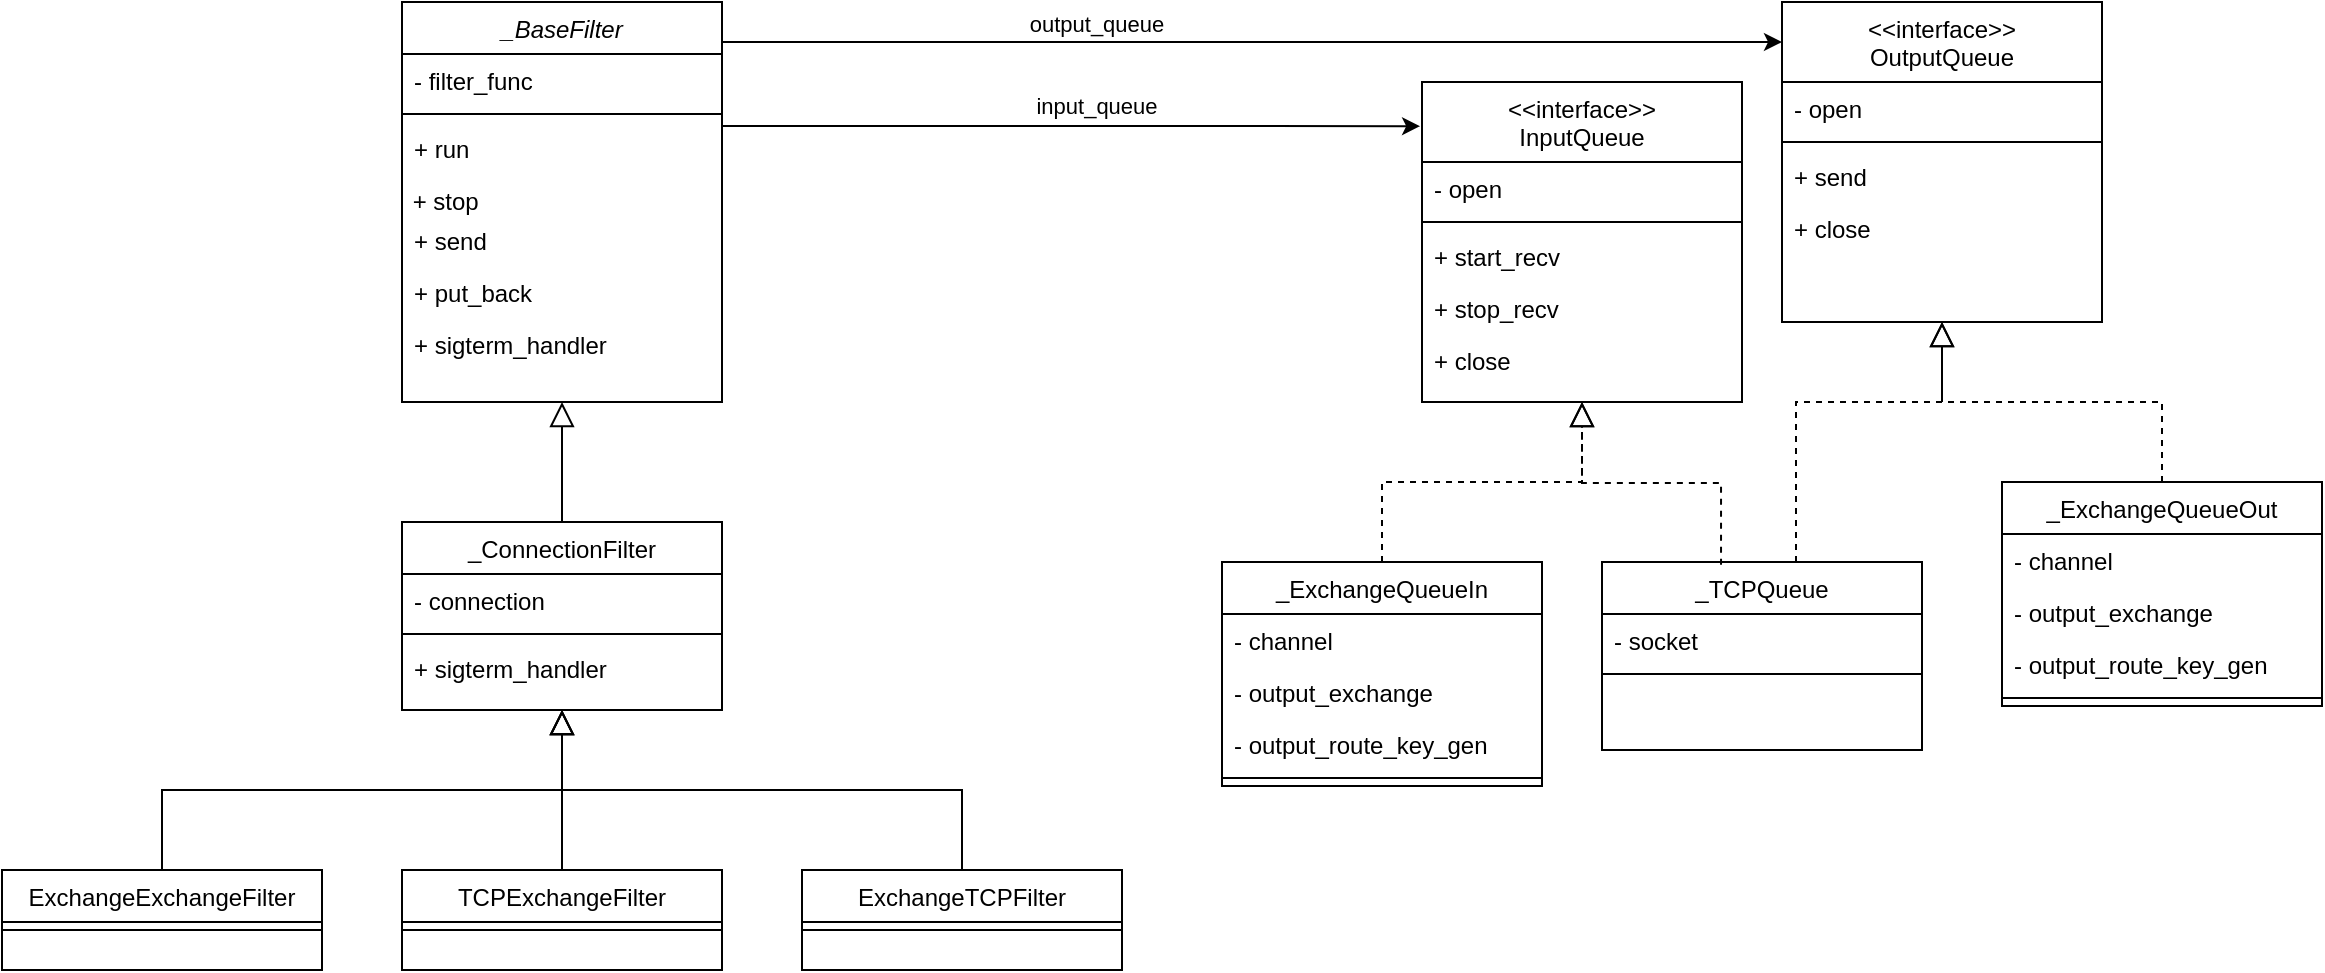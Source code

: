 <mxfile version="20.6.0"><diagram id="C5RBs43oDa-KdzZeNtuy" name="Page-1"><mxGraphModel dx="1326" dy="642" grid="1" gridSize="10" guides="1" tooltips="1" connect="1" arrows="1" fold="1" page="1" pageScale="1" pageWidth="827" pageHeight="1169" math="0" shadow="0"><root><mxCell id="WIyWlLk6GJQsqaUBKTNV-0"/><mxCell id="WIyWlLk6GJQsqaUBKTNV-1" parent="WIyWlLk6GJQsqaUBKTNV-0"/><mxCell id="YTOKz9kwh8sVT2WpT3gT-36" style="edgeStyle=orthogonalEdgeStyle;rounded=0;orthogonalLoop=1;jettySize=auto;html=1;entryX=-0.006;entryY=0.138;entryDx=0;entryDy=0;entryPerimeter=0;" edge="1" parent="WIyWlLk6GJQsqaUBKTNV-1" source="zkfFHV4jXpPFQw0GAbJ--0" target="zkfFHV4jXpPFQw0GAbJ--17"><mxGeometry relative="1" as="geometry"><Array as="points"><mxPoint x="450" y="182"/><mxPoint x="450" y="182"/></Array></mxGeometry></mxCell><mxCell id="YTOKz9kwh8sVT2WpT3gT-39" value="input_queue" style="edgeLabel;html=1;align=center;verticalAlign=middle;resizable=0;points=[];" vertex="1" connectable="0" parent="YTOKz9kwh8sVT2WpT3gT-36"><mxGeometry x="0.071" y="-2" relative="1" as="geometry"><mxPoint y="-12" as="offset"/></mxGeometry></mxCell><mxCell id="zkfFHV4jXpPFQw0GAbJ--0" value="_BaseFilter" style="swimlane;fontStyle=2;align=center;verticalAlign=top;childLayout=stackLayout;horizontal=1;startSize=26;horizontalStack=0;resizeParent=1;resizeLast=0;collapsible=1;marginBottom=0;rounded=0;shadow=0;strokeWidth=1;" parent="WIyWlLk6GJQsqaUBKTNV-1" vertex="1"><mxGeometry x="200" y="120" width="160" height="200" as="geometry"><mxRectangle x="230" y="140" width="160" height="26" as="alternateBounds"/></mxGeometry></mxCell><mxCell id="zkfFHV4jXpPFQw0GAbJ--3" value="- filter_func" style="text;align=left;verticalAlign=top;spacingLeft=4;spacingRight=4;overflow=hidden;rotatable=0;points=[[0,0.5],[1,0.5]];portConstraint=eastwest;rounded=0;shadow=0;html=0;" parent="zkfFHV4jXpPFQw0GAbJ--0" vertex="1"><mxGeometry y="26" width="160" height="26" as="geometry"/></mxCell><mxCell id="zkfFHV4jXpPFQw0GAbJ--4" value="" style="line;html=1;strokeWidth=1;align=left;verticalAlign=middle;spacingTop=-1;spacingLeft=3;spacingRight=3;rotatable=0;labelPosition=right;points=[];portConstraint=eastwest;" parent="zkfFHV4jXpPFQw0GAbJ--0" vertex="1"><mxGeometry y="52" width="160" height="8" as="geometry"/></mxCell><mxCell id="9_lROExYF7VG6_5xdG4_-2" value="+ run" style="text;align=left;verticalAlign=top;spacingLeft=4;spacingRight=4;overflow=hidden;rotatable=0;points=[[0,0.5],[1,0.5]];portConstraint=eastwest;" parent="zkfFHV4jXpPFQw0GAbJ--0" vertex="1"><mxGeometry y="60" width="160" height="26" as="geometry"/></mxCell><mxCell id="9_lROExYF7VG6_5xdG4_-0" value="&amp;nbsp;+ stop" style="text;whiteSpace=wrap;html=1;" parent="zkfFHV4jXpPFQw0GAbJ--0" vertex="1"><mxGeometry y="86" width="160" height="20" as="geometry"/></mxCell><mxCell id="zkfFHV4jXpPFQw0GAbJ--5" value="+ send" style="text;align=left;verticalAlign=top;spacingLeft=4;spacingRight=4;overflow=hidden;rotatable=0;points=[[0,0.5],[1,0.5]];portConstraint=eastwest;" parent="zkfFHV4jXpPFQw0GAbJ--0" vertex="1"><mxGeometry y="106" width="160" height="26" as="geometry"/></mxCell><mxCell id="9_lROExYF7VG6_5xdG4_-1" value="+ put_back" style="text;align=left;verticalAlign=top;spacingLeft=4;spacingRight=4;overflow=hidden;rotatable=0;points=[[0,0.5],[1,0.5]];portConstraint=eastwest;" parent="zkfFHV4jXpPFQw0GAbJ--0" vertex="1"><mxGeometry y="132" width="160" height="26" as="geometry"/></mxCell><mxCell id="9_lROExYF7VG6_5xdG4_-3" value="+ sigterm_handler" style="text;align=left;verticalAlign=top;spacingLeft=4;spacingRight=4;overflow=hidden;rotatable=0;points=[[0,0.5],[1,0.5]];portConstraint=eastwest;" parent="zkfFHV4jXpPFQw0GAbJ--0" vertex="1"><mxGeometry y="158" width="160" height="26" as="geometry"/></mxCell><mxCell id="zkfFHV4jXpPFQw0GAbJ--6" value="ExchangeExchangeFilter" style="swimlane;fontStyle=0;align=center;verticalAlign=top;childLayout=stackLayout;horizontal=1;startSize=26;horizontalStack=0;resizeParent=1;resizeLast=0;collapsible=1;marginBottom=0;rounded=0;shadow=0;strokeWidth=1;" parent="WIyWlLk6GJQsqaUBKTNV-1" vertex="1"><mxGeometry y="554" width="160" height="50" as="geometry"><mxRectangle x="130" y="380" width="160" height="26" as="alternateBounds"/></mxGeometry></mxCell><mxCell id="zkfFHV4jXpPFQw0GAbJ--9" value="" style="line;html=1;strokeWidth=1;align=left;verticalAlign=middle;spacingTop=-1;spacingLeft=3;spacingRight=3;rotatable=0;labelPosition=right;points=[];portConstraint=eastwest;" parent="zkfFHV4jXpPFQw0GAbJ--6" vertex="1"><mxGeometry y="26" width="160" height="8" as="geometry"/></mxCell><mxCell id="zkfFHV4jXpPFQw0GAbJ--12" value="" style="endArrow=block;endSize=10;endFill=0;shadow=0;strokeWidth=1;rounded=0;edgeStyle=elbowEdgeStyle;elbow=vertical;" parent="WIyWlLk6GJQsqaUBKTNV-1" source="zkfFHV4jXpPFQw0GAbJ--6" edge="1"><mxGeometry width="160" relative="1" as="geometry"><mxPoint x="200" y="317" as="sourcePoint"/><mxPoint x="280.0" y="474" as="targetPoint"/></mxGeometry></mxCell><mxCell id="zkfFHV4jXpPFQw0GAbJ--17" value="&lt;&lt;interface&gt;&gt;&#xA;InputQueue&#xA;" style="swimlane;fontStyle=0;align=center;verticalAlign=top;childLayout=stackLayout;horizontal=1;startSize=40;horizontalStack=0;resizeParent=1;resizeLast=0;collapsible=1;marginBottom=0;rounded=0;shadow=0;strokeWidth=1;" parent="WIyWlLk6GJQsqaUBKTNV-1" vertex="1"><mxGeometry x="710" y="160" width="160" height="160" as="geometry"><mxRectangle x="550" y="140" width="160" height="26" as="alternateBounds"/></mxGeometry></mxCell><mxCell id="YTOKz9kwh8sVT2WpT3gT-19" value="- open" style="text;align=left;verticalAlign=top;spacingLeft=4;spacingRight=4;overflow=hidden;rotatable=0;points=[[0,0.5],[1,0.5]];portConstraint=eastwest;" vertex="1" parent="zkfFHV4jXpPFQw0GAbJ--17"><mxGeometry y="40" width="160" height="26" as="geometry"/></mxCell><mxCell id="zkfFHV4jXpPFQw0GAbJ--23" value="" style="line;html=1;strokeWidth=1;align=left;verticalAlign=middle;spacingTop=-1;spacingLeft=3;spacingRight=3;rotatable=0;labelPosition=right;points=[];portConstraint=eastwest;" parent="zkfFHV4jXpPFQw0GAbJ--17" vertex="1"><mxGeometry y="66" width="160" height="8" as="geometry"/></mxCell><mxCell id="zkfFHV4jXpPFQw0GAbJ--18" value="+ start_recv" style="text;align=left;verticalAlign=top;spacingLeft=4;spacingRight=4;overflow=hidden;rotatable=0;points=[[0,0.5],[1,0.5]];portConstraint=eastwest;" parent="zkfFHV4jXpPFQw0GAbJ--17" vertex="1"><mxGeometry y="74" width="160" height="26" as="geometry"/></mxCell><mxCell id="zkfFHV4jXpPFQw0GAbJ--19" value="+ stop_recv" style="text;align=left;verticalAlign=top;spacingLeft=4;spacingRight=4;overflow=hidden;rotatable=0;points=[[0,0.5],[1,0.5]];portConstraint=eastwest;rounded=0;shadow=0;html=0;" parent="zkfFHV4jXpPFQw0GAbJ--17" vertex="1"><mxGeometry y="100" width="160" height="26" as="geometry"/></mxCell><mxCell id="zkfFHV4jXpPFQw0GAbJ--21" value="+ close" style="text;align=left;verticalAlign=top;spacingLeft=4;spacingRight=4;overflow=hidden;rotatable=0;points=[[0,0.5],[1,0.5]];portConstraint=eastwest;rounded=0;shadow=0;html=0;" parent="zkfFHV4jXpPFQw0GAbJ--17" vertex="1"><mxGeometry y="126" width="160" height="26" as="geometry"/></mxCell><mxCell id="9_lROExYF7VG6_5xdG4_-4" value="TCPExchangeFilter" style="swimlane;fontStyle=0;align=center;verticalAlign=top;childLayout=stackLayout;horizontal=1;startSize=26;horizontalStack=0;resizeParent=1;resizeLast=0;collapsible=1;marginBottom=0;rounded=0;shadow=0;strokeWidth=1;" parent="WIyWlLk6GJQsqaUBKTNV-1" vertex="1"><mxGeometry x="200" y="554" width="160" height="50" as="geometry"><mxRectangle x="130" y="380" width="160" height="26" as="alternateBounds"/></mxGeometry></mxCell><mxCell id="9_lROExYF7VG6_5xdG4_-6" value="" style="line;html=1;strokeWidth=1;align=left;verticalAlign=middle;spacingTop=-1;spacingLeft=3;spacingRight=3;rotatable=0;labelPosition=right;points=[];portConstraint=eastwest;" parent="9_lROExYF7VG6_5xdG4_-4" vertex="1"><mxGeometry y="26" width="160" height="8" as="geometry"/></mxCell><mxCell id="9_lROExYF7VG6_5xdG4_-8" value="ExchangeTCPFilter" style="swimlane;fontStyle=0;align=center;verticalAlign=top;childLayout=stackLayout;horizontal=1;startSize=26;horizontalStack=0;resizeParent=1;resizeLast=0;collapsible=1;marginBottom=0;rounded=0;shadow=0;strokeWidth=1;" parent="WIyWlLk6GJQsqaUBKTNV-1" vertex="1"><mxGeometry x="400" y="554" width="160" height="50" as="geometry"><mxRectangle x="130" y="380" width="160" height="26" as="alternateBounds"/></mxGeometry></mxCell><mxCell id="9_lROExYF7VG6_5xdG4_-10" value="" style="line;html=1;strokeWidth=1;align=left;verticalAlign=middle;spacingTop=-1;spacingLeft=3;spacingRight=3;rotatable=0;labelPosition=right;points=[];portConstraint=eastwest;" parent="9_lROExYF7VG6_5xdG4_-8" vertex="1"><mxGeometry y="26" width="160" height="8" as="geometry"/></mxCell><mxCell id="9_lROExYF7VG6_5xdG4_-22" value="" style="endArrow=block;endSize=10;endFill=0;shadow=0;strokeWidth=1;rounded=0;edgeStyle=elbowEdgeStyle;elbow=vertical;exitX=0.5;exitY=0;exitDx=0;exitDy=0;" parent="WIyWlLk6GJQsqaUBKTNV-1" source="9_lROExYF7VG6_5xdG4_-8" edge="1"><mxGeometry width="160" relative="1" as="geometry"><mxPoint x="90" y="644" as="sourcePoint"/><mxPoint x="280" y="474" as="targetPoint"/></mxGeometry></mxCell><mxCell id="9_lROExYF7VG6_5xdG4_-23" value="" style="endArrow=block;endSize=10;endFill=0;shadow=0;strokeWidth=1;rounded=0;edgeStyle=elbowEdgeStyle;elbow=vertical;exitX=0.5;exitY=0;exitDx=0;exitDy=0;entryX=0.5;entryY=1;entryDx=0;entryDy=0;" parent="WIyWlLk6GJQsqaUBKTNV-1" source="9_lROExYF7VG6_5xdG4_-4" edge="1"><mxGeometry width="160" relative="1" as="geometry"><mxPoint x="90" y="644" as="sourcePoint"/><mxPoint x="280.0" y="474" as="targetPoint"/></mxGeometry></mxCell><mxCell id="9_lROExYF7VG6_5xdG4_-25" value="_ExchangeQueueIn" style="swimlane;fontStyle=0;align=center;verticalAlign=top;childLayout=stackLayout;horizontal=1;startSize=26;horizontalStack=0;resizeParent=1;resizeLast=0;collapsible=1;marginBottom=0;rounded=0;shadow=0;strokeWidth=1;" parent="WIyWlLk6GJQsqaUBKTNV-1" vertex="1"><mxGeometry x="610" y="400" width="160" height="112" as="geometry"><mxRectangle x="130" y="380" width="160" height="26" as="alternateBounds"/></mxGeometry></mxCell><mxCell id="9_lROExYF7VG6_5xdG4_-26" value="- channel" style="text;align=left;verticalAlign=top;spacingLeft=4;spacingRight=4;overflow=hidden;rotatable=0;points=[[0,0.5],[1,0.5]];portConstraint=eastwest;" parent="9_lROExYF7VG6_5xdG4_-25" vertex="1"><mxGeometry y="26" width="160" height="26" as="geometry"/></mxCell><mxCell id="YTOKz9kwh8sVT2WpT3gT-17" value="- output_exchange" style="text;align=left;verticalAlign=top;spacingLeft=4;spacingRight=4;overflow=hidden;rotatable=0;points=[[0,0.5],[1,0.5]];portConstraint=eastwest;" vertex="1" parent="9_lROExYF7VG6_5xdG4_-25"><mxGeometry y="52" width="160" height="26" as="geometry"/></mxCell><mxCell id="YTOKz9kwh8sVT2WpT3gT-18" value="- output_route_key_gen" style="text;align=left;verticalAlign=top;spacingLeft=4;spacingRight=4;overflow=hidden;rotatable=0;points=[[0,0.5],[1,0.5]];portConstraint=eastwest;" vertex="1" parent="9_lROExYF7VG6_5xdG4_-25"><mxGeometry y="78" width="160" height="26" as="geometry"/></mxCell><mxCell id="9_lROExYF7VG6_5xdG4_-27" value="" style="line;html=1;strokeWidth=1;align=left;verticalAlign=middle;spacingTop=-1;spacingLeft=3;spacingRight=3;rotatable=0;labelPosition=right;points=[];portConstraint=eastwest;" parent="9_lROExYF7VG6_5xdG4_-25" vertex="1"><mxGeometry y="104" width="160" height="8" as="geometry"/></mxCell><mxCell id="9_lROExYF7VG6_5xdG4_-29" value="_TCPQueue" style="swimlane;fontStyle=0;align=center;verticalAlign=top;childLayout=stackLayout;horizontal=1;startSize=26;horizontalStack=0;resizeParent=1;resizeLast=0;collapsible=1;marginBottom=0;rounded=0;shadow=0;strokeWidth=1;" parent="WIyWlLk6GJQsqaUBKTNV-1" vertex="1"><mxGeometry x="800" y="400" width="160" height="94" as="geometry"><mxRectangle x="130" y="380" width="160" height="26" as="alternateBounds"/></mxGeometry></mxCell><mxCell id="9_lROExYF7VG6_5xdG4_-30" value="- socket" style="text;align=left;verticalAlign=top;spacingLeft=4;spacingRight=4;overflow=hidden;rotatable=0;points=[[0,0.5],[1,0.5]];portConstraint=eastwest;" parent="9_lROExYF7VG6_5xdG4_-29" vertex="1"><mxGeometry y="26" width="160" height="26" as="geometry"/></mxCell><mxCell id="9_lROExYF7VG6_5xdG4_-31" value="" style="line;html=1;strokeWidth=1;align=left;verticalAlign=middle;spacingTop=-1;spacingLeft=3;spacingRight=3;rotatable=0;labelPosition=right;points=[];portConstraint=eastwest;" parent="9_lROExYF7VG6_5xdG4_-29" vertex="1"><mxGeometry y="52" width="160" height="8" as="geometry"/></mxCell><mxCell id="9_lROExYF7VG6_5xdG4_-33" value="" style="endArrow=block;endSize=10;endFill=0;shadow=0;strokeWidth=1;rounded=0;edgeStyle=elbowEdgeStyle;elbow=vertical;exitX=0.372;exitY=0.015;exitDx=0;exitDy=0;dashed=1;exitPerimeter=0;" parent="WIyWlLk6GJQsqaUBKTNV-1" source="9_lROExYF7VG6_5xdG4_-29" edge="1"><mxGeometry width="160" relative="1" as="geometry"><mxPoint x="990" y="400" as="sourcePoint"/><mxPoint x="790" y="320" as="targetPoint"/></mxGeometry></mxCell><mxCell id="9_lROExYF7VG6_5xdG4_-34" value="" style="endArrow=block;endSize=10;endFill=0;shadow=0;strokeWidth=1;rounded=0;edgeStyle=elbowEdgeStyle;elbow=vertical;exitX=0.5;exitY=0;exitDx=0;exitDy=0;dashed=1;" parent="WIyWlLk6GJQsqaUBKTNV-1" source="9_lROExYF7VG6_5xdG4_-25" edge="1"><mxGeometry width="160" relative="1" as="geometry"><mxPoint x="670" y="400" as="sourcePoint"/><mxPoint x="790" y="320" as="targetPoint"/></mxGeometry></mxCell><mxCell id="YTOKz9kwh8sVT2WpT3gT-0" value="&lt;&lt;interface&gt;&gt;&#xA;OutputQueue&#xA;" style="swimlane;fontStyle=0;align=center;verticalAlign=top;childLayout=stackLayout;horizontal=1;startSize=40;horizontalStack=0;resizeParent=1;resizeLast=0;collapsible=1;marginBottom=0;rounded=0;shadow=0;strokeWidth=1;" vertex="1" parent="WIyWlLk6GJQsqaUBKTNV-1"><mxGeometry x="890" y="120" width="160" height="160" as="geometry"><mxRectangle x="550" y="140" width="160" height="26" as="alternateBounds"/></mxGeometry></mxCell><mxCell id="YTOKz9kwh8sVT2WpT3gT-20" value="- open" style="text;align=left;verticalAlign=top;spacingLeft=4;spacingRight=4;overflow=hidden;rotatable=0;points=[[0,0.5],[1,0.5]];portConstraint=eastwest;" vertex="1" parent="YTOKz9kwh8sVT2WpT3gT-0"><mxGeometry y="40" width="160" height="26" as="geometry"/></mxCell><mxCell id="YTOKz9kwh8sVT2WpT3gT-1" value="" style="line;html=1;strokeWidth=1;align=left;verticalAlign=middle;spacingTop=-1;spacingLeft=3;spacingRight=3;rotatable=0;labelPosition=right;points=[];portConstraint=eastwest;" vertex="1" parent="YTOKz9kwh8sVT2WpT3gT-0"><mxGeometry y="66" width="160" height="8" as="geometry"/></mxCell><mxCell id="YTOKz9kwh8sVT2WpT3gT-4" value="+ send" style="text;align=left;verticalAlign=top;spacingLeft=4;spacingRight=4;overflow=hidden;rotatable=0;points=[[0,0.5],[1,0.5]];portConstraint=eastwest;rounded=0;shadow=0;html=0;" vertex="1" parent="YTOKz9kwh8sVT2WpT3gT-0"><mxGeometry y="74" width="160" height="26" as="geometry"/></mxCell><mxCell id="YTOKz9kwh8sVT2WpT3gT-5" value="+ close" style="text;align=left;verticalAlign=top;spacingLeft=4;spacingRight=4;overflow=hidden;rotatable=0;points=[[0,0.5],[1,0.5]];portConstraint=eastwest;rounded=0;shadow=0;html=0;" vertex="1" parent="YTOKz9kwh8sVT2WpT3gT-0"><mxGeometry y="100" width="160" height="26" as="geometry"/></mxCell><mxCell id="YTOKz9kwh8sVT2WpT3gT-12" value="" style="endArrow=block;endSize=10;endFill=0;shadow=0;strokeWidth=1;rounded=0;edgeStyle=elbowEdgeStyle;elbow=vertical;dashed=1;exitX=0.5;exitY=0;exitDx=0;exitDy=0;" edge="1" parent="WIyWlLk6GJQsqaUBKTNV-1" source="YTOKz9kwh8sVT2WpT3gT-22"><mxGeometry width="160" relative="1" as="geometry"><mxPoint x="1097" y="400" as="sourcePoint"/><mxPoint x="970" y="280" as="targetPoint"/><Array as="points"><mxPoint x="1050" y="320"/></Array></mxGeometry></mxCell><mxCell id="YTOKz9kwh8sVT2WpT3gT-13" value="" style="endArrow=block;endSize=10;endFill=0;shadow=0;strokeWidth=1;rounded=0;edgeStyle=elbowEdgeStyle;elbow=vertical;exitX=0.5;exitY=0;exitDx=0;exitDy=0;dashed=1;entryX=0.5;entryY=1;entryDx=0;entryDy=0;" edge="1" parent="WIyWlLk6GJQsqaUBKTNV-1" target="YTOKz9kwh8sVT2WpT3gT-0"><mxGeometry width="160" relative="1" as="geometry"><mxPoint x="897" y="400" as="sourcePoint"/><mxPoint x="997" y="320" as="targetPoint"/><Array as="points"><mxPoint x="950" y="320"/></Array></mxGeometry></mxCell><mxCell id="YTOKz9kwh8sVT2WpT3gT-22" value="_ExchangeQueueOut" style="swimlane;fontStyle=0;align=center;verticalAlign=top;childLayout=stackLayout;horizontal=1;startSize=26;horizontalStack=0;resizeParent=1;resizeLast=0;collapsible=1;marginBottom=0;rounded=0;shadow=0;strokeWidth=1;" vertex="1" parent="WIyWlLk6GJQsqaUBKTNV-1"><mxGeometry x="1000" y="360" width="160" height="112" as="geometry"><mxRectangle x="130" y="380" width="160" height="26" as="alternateBounds"/></mxGeometry></mxCell><mxCell id="YTOKz9kwh8sVT2WpT3gT-23" value="- channel" style="text;align=left;verticalAlign=top;spacingLeft=4;spacingRight=4;overflow=hidden;rotatable=0;points=[[0,0.5],[1,0.5]];portConstraint=eastwest;" vertex="1" parent="YTOKz9kwh8sVT2WpT3gT-22"><mxGeometry y="26" width="160" height="26" as="geometry"/></mxCell><mxCell id="YTOKz9kwh8sVT2WpT3gT-24" value="- output_exchange" style="text;align=left;verticalAlign=top;spacingLeft=4;spacingRight=4;overflow=hidden;rotatable=0;points=[[0,0.5],[1,0.5]];portConstraint=eastwest;" vertex="1" parent="YTOKz9kwh8sVT2WpT3gT-22"><mxGeometry y="52" width="160" height="26" as="geometry"/></mxCell><mxCell id="YTOKz9kwh8sVT2WpT3gT-25" value="- output_route_key_gen" style="text;align=left;verticalAlign=top;spacingLeft=4;spacingRight=4;overflow=hidden;rotatable=0;points=[[0,0.5],[1,0.5]];portConstraint=eastwest;" vertex="1" parent="YTOKz9kwh8sVT2WpT3gT-22"><mxGeometry y="78" width="160" height="26" as="geometry"/></mxCell><mxCell id="YTOKz9kwh8sVT2WpT3gT-26" value="" style="line;html=1;strokeWidth=1;align=left;verticalAlign=middle;spacingTop=-1;spacingLeft=3;spacingRight=3;rotatable=0;labelPosition=right;points=[];portConstraint=eastwest;" vertex="1" parent="YTOKz9kwh8sVT2WpT3gT-22"><mxGeometry y="104" width="160" height="8" as="geometry"/></mxCell><mxCell id="YTOKz9kwh8sVT2WpT3gT-31" value="_ConnectionFilter" style="swimlane;fontStyle=0;align=center;verticalAlign=top;childLayout=stackLayout;horizontal=1;startSize=26;horizontalStack=0;resizeParent=1;resizeLast=0;collapsible=1;marginBottom=0;rounded=0;shadow=0;strokeWidth=1;" vertex="1" parent="WIyWlLk6GJQsqaUBKTNV-1"><mxGeometry x="200" y="380" width="160" height="94" as="geometry"><mxRectangle x="130" y="380" width="160" height="26" as="alternateBounds"/></mxGeometry></mxCell><mxCell id="YTOKz9kwh8sVT2WpT3gT-32" value="- connection" style="text;align=left;verticalAlign=top;spacingLeft=4;spacingRight=4;overflow=hidden;rotatable=0;points=[[0,0.5],[1,0.5]];portConstraint=eastwest;" vertex="1" parent="YTOKz9kwh8sVT2WpT3gT-31"><mxGeometry y="26" width="160" height="26" as="geometry"/></mxCell><mxCell id="YTOKz9kwh8sVT2WpT3gT-33" value="" style="line;html=1;strokeWidth=1;align=left;verticalAlign=middle;spacingTop=-1;spacingLeft=3;spacingRight=3;rotatable=0;labelPosition=right;points=[];portConstraint=eastwest;" vertex="1" parent="YTOKz9kwh8sVT2WpT3gT-31"><mxGeometry y="52" width="160" height="8" as="geometry"/></mxCell><mxCell id="YTOKz9kwh8sVT2WpT3gT-34" value="+ sigterm_handler" style="text;align=left;verticalAlign=top;spacingLeft=4;spacingRight=4;overflow=hidden;rotatable=0;points=[[0,0.5],[1,0.5]];portConstraint=eastwest;" vertex="1" parent="YTOKz9kwh8sVT2WpT3gT-31"><mxGeometry y="60" width="160" height="26" as="geometry"/></mxCell><mxCell id="YTOKz9kwh8sVT2WpT3gT-35" value="" style="endArrow=block;endSize=10;endFill=0;shadow=0;strokeWidth=1;rounded=0;edgeStyle=elbowEdgeStyle;elbow=vertical;entryX=0.5;entryY=1;entryDx=0;entryDy=0;exitX=0.5;exitY=0;exitDx=0;exitDy=0;" edge="1" parent="WIyWlLk6GJQsqaUBKTNV-1" source="YTOKz9kwh8sVT2WpT3gT-31" target="zkfFHV4jXpPFQw0GAbJ--0"><mxGeometry width="160" relative="1" as="geometry"><mxPoint x="330" y="390" as="sourcePoint"/><mxPoint x="290.0" y="570" as="targetPoint"/></mxGeometry></mxCell><mxCell id="YTOKz9kwh8sVT2WpT3gT-37" style="edgeStyle=orthogonalEdgeStyle;rounded=0;orthogonalLoop=1;jettySize=auto;html=1;exitX=1;exitY=0.1;exitDx=0;exitDy=0;exitPerimeter=0;" edge="1" parent="WIyWlLk6GJQsqaUBKTNV-1" source="zkfFHV4jXpPFQw0GAbJ--0"><mxGeometry relative="1" as="geometry"><mxPoint x="370" y="140" as="sourcePoint"/><mxPoint x="890" y="140" as="targetPoint"/><Array as="points"/></mxGeometry></mxCell><mxCell id="YTOKz9kwh8sVT2WpT3gT-40" value="output_queue" style="edgeLabel;html=1;align=center;verticalAlign=middle;resizable=0;points=[];" vertex="1" connectable="0" parent="YTOKz9kwh8sVT2WpT3gT-37"><mxGeometry x="-0.266" y="1" relative="1" as="geometry"><mxPoint x="-8" y="-8" as="offset"/></mxGeometry></mxCell></root></mxGraphModel></diagram></mxfile>